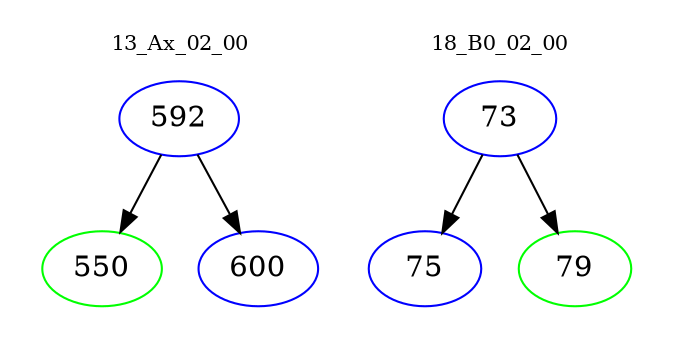 digraph{
subgraph cluster_0 {
color = white
label = "13_Ax_02_00";
fontsize=10;
T0_592 [label="592", color="blue"]
T0_592 -> T0_550 [color="black"]
T0_550 [label="550", color="green"]
T0_592 -> T0_600 [color="black"]
T0_600 [label="600", color="blue"]
}
subgraph cluster_1 {
color = white
label = "18_B0_02_00";
fontsize=10;
T1_73 [label="73", color="blue"]
T1_73 -> T1_75 [color="black"]
T1_75 [label="75", color="blue"]
T1_73 -> T1_79 [color="black"]
T1_79 [label="79", color="green"]
}
}
